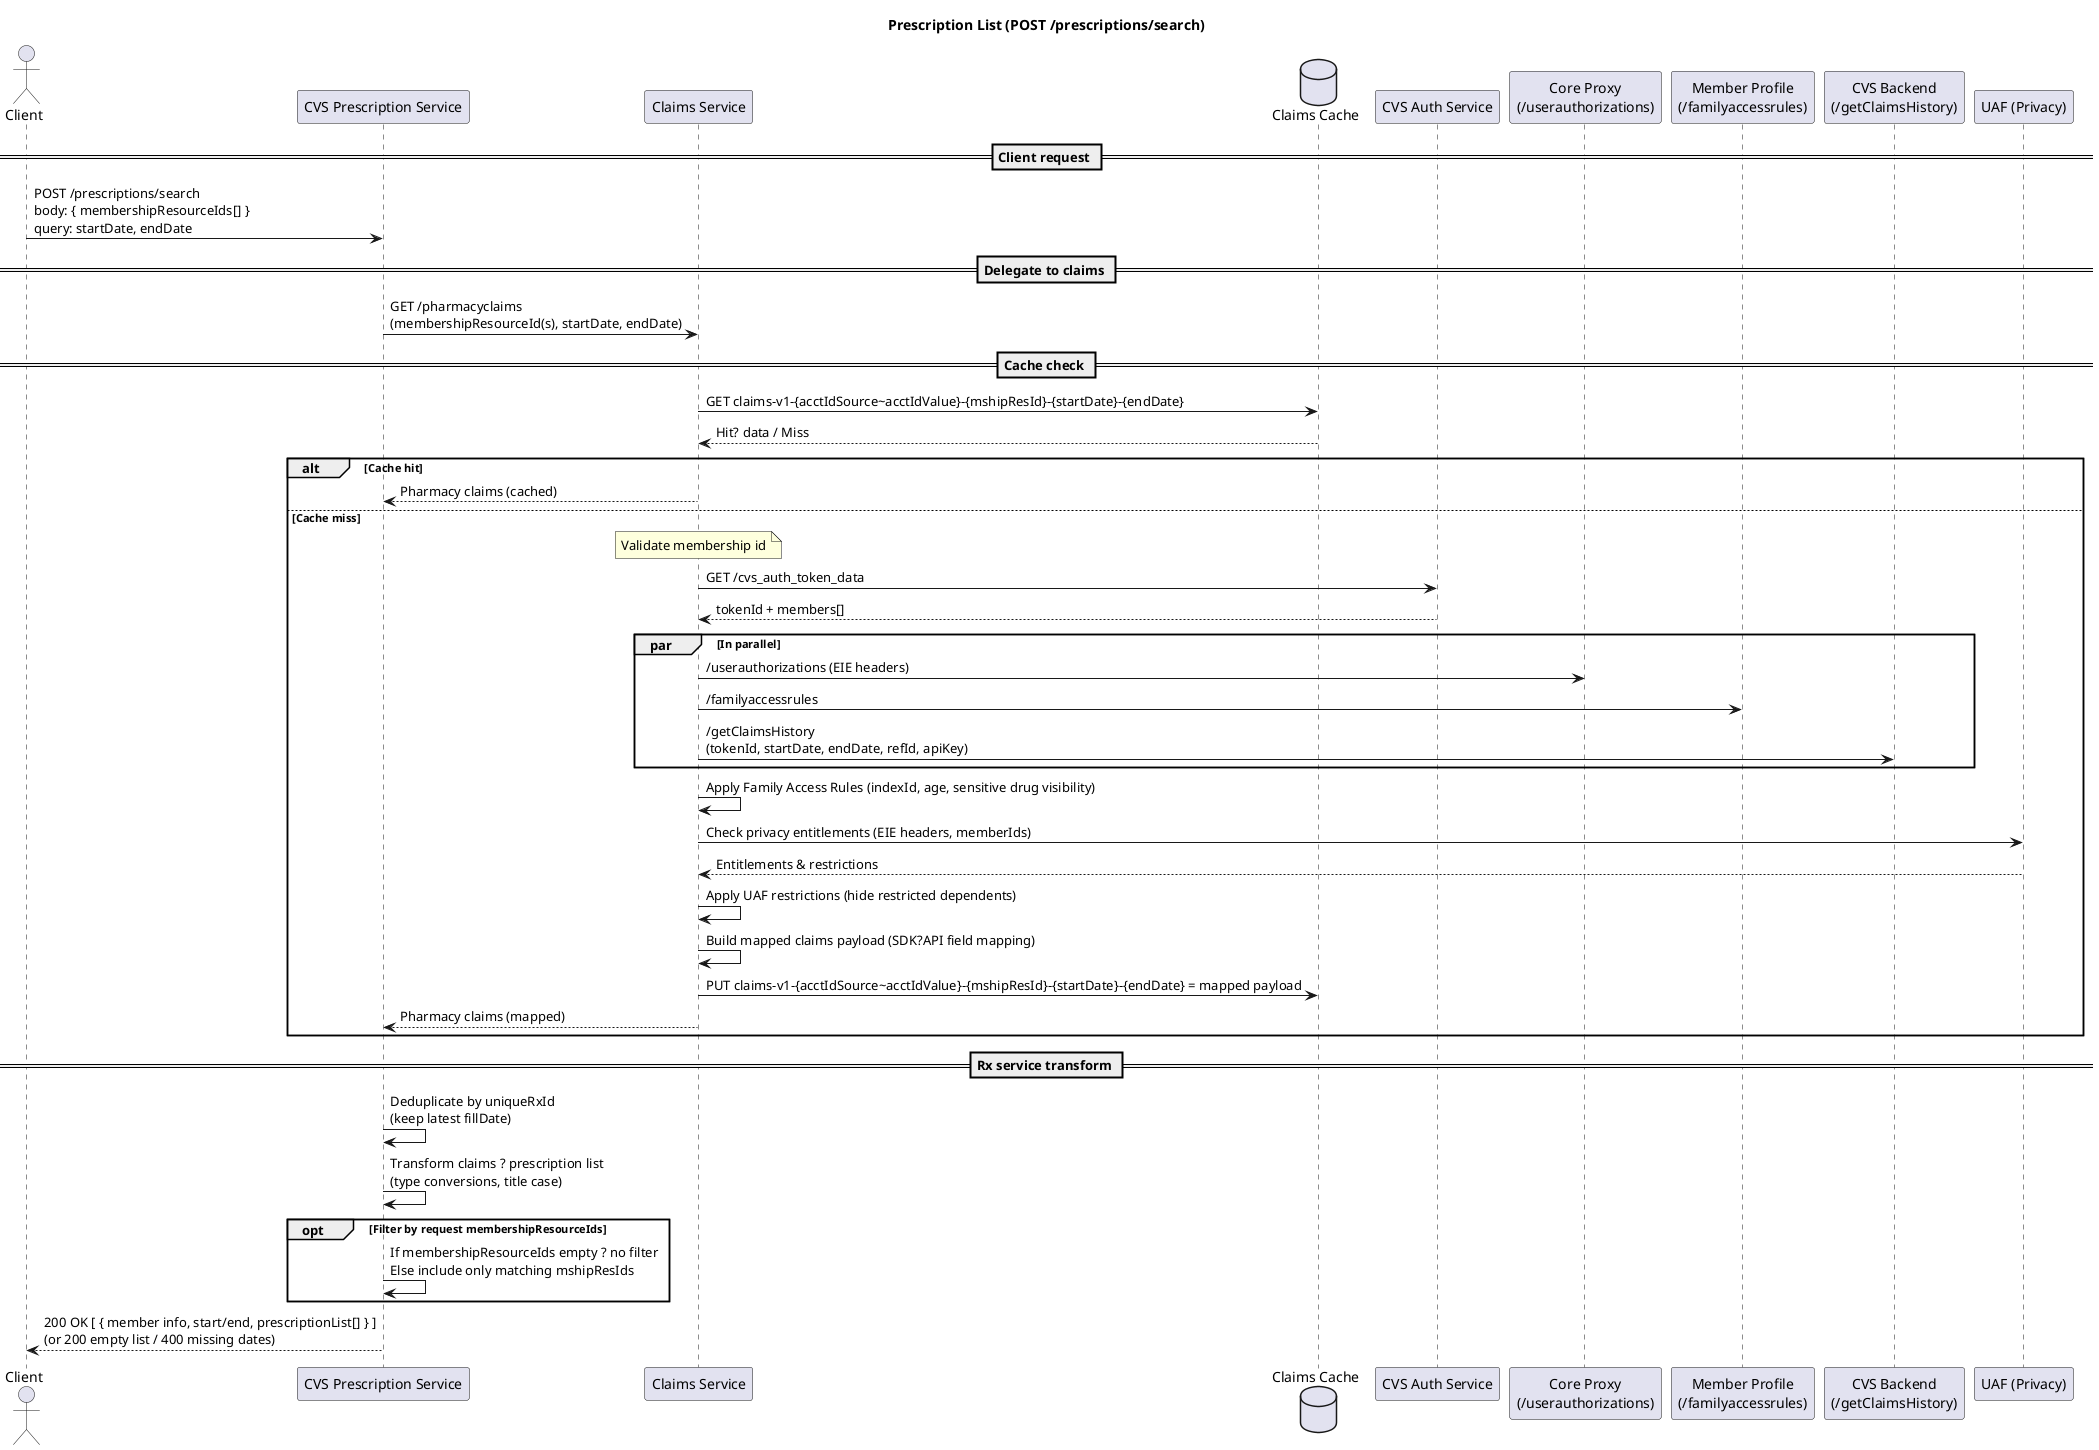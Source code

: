 @startuml Prescription_List_Flow
title Prescription List (POST /prescriptions/search)

actor Client
participant "CVS Prescription Service" as RxSvc
participant "Claims Service" as Claims
database "Claims Cache" as Cache
participant "CVS Auth Service" as CVSAuth
participant "Core Proxy\n(/userauthorizations)" as CoreProxy
participant "Member Profile\n(/familyaccessrules)" as MemberProfile
participant "CVS Backend\n(/getClaimsHistory)" as CVSBackend
participant "UAF (Privacy)" as UAF

== Client request ==
Client -> RxSvc: POST /prescriptions/search\nbody: { membershipResourceIds[] }\nquery: startDate, endDate

== Delegate to claims ==
RxSvc -> Claims: GET /pharmacyclaims\n(membershipResourceId(s), startDate, endDate)

== Cache check ==
Claims -> Cache: GET claims-v1-{acctIdSource~acctIdValue}-{mshipResId}-{startDate}-{endDate}
Cache --> Claims: Hit? data / Miss

alt Cache hit
  Claims --> RxSvc: Pharmacy claims (cached)
else Cache miss
  note over Claims: Validate membership id
  Claims -> CVSAuth: GET /cvs_auth_token_data
  CVSAuth --> Claims: tokenId + members[]

  par In parallel
    Claims -> CoreProxy: /userauthorizations (EIE headers)
    Claims -> MemberProfile: /familyaccessrules
    Claims -> CVSBackend: /getClaimsHistory\n(tokenId, startDate, endDate, refId, apiKey)
  end

  Claims -> Claims: Apply Family Access Rules (indexId, age, sensitive drug visibility)
  Claims -> UAF: Check privacy entitlements (EIE headers, memberIds)
  UAF --> Claims: Entitlements & restrictions
  Claims -> Claims: Apply UAF restrictions (hide restricted dependents)

  Claims -> Claims: Build mapped claims payload (SDK?API field mapping)
  Claims -> Cache: PUT claims-v1-{acctIdSource~acctIdValue}-{mshipResId}-{startDate}-{endDate} = mapped payload
  Claims --> RxSvc: Pharmacy claims (mapped)
end

== Rx service transform ==
RxSvc -> RxSvc: Deduplicate by uniqueRxId\n(keep latest fillDate)
RxSvc -> RxSvc: Transform claims ? prescription list\n(type conversions, title case)
opt Filter by request membershipResourceIds
  RxSvc -> RxSvc: If membershipResourceIds empty ? no filter\nElse include only matching mshipResIds
end

RxSvc --> Client: 200 OK [ { member info, start/end, prescriptionList[] } ]\n(or 200 empty list / 400 missing dates)
@enduml

